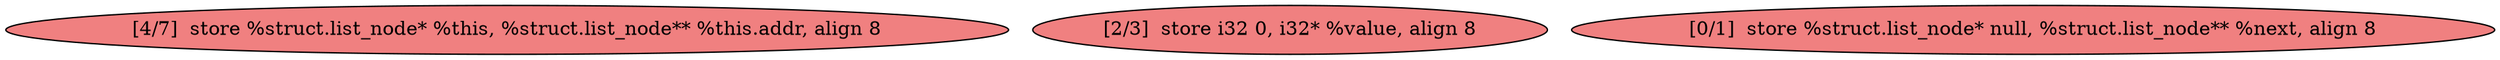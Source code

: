 
digraph G {


node123 [fillcolor=lightcoral,label="[4/7]  store %struct.list_node* %this, %struct.list_node** %this.addr, align 8",shape=ellipse,style=filled ]
node121 [fillcolor=lightcoral,label="[2/3]  store i32 0, i32* %value, align 8",shape=ellipse,style=filled ]
node122 [fillcolor=lightcoral,label="[0/1]  store %struct.list_node* null, %struct.list_node** %next, align 8",shape=ellipse,style=filled ]



}
